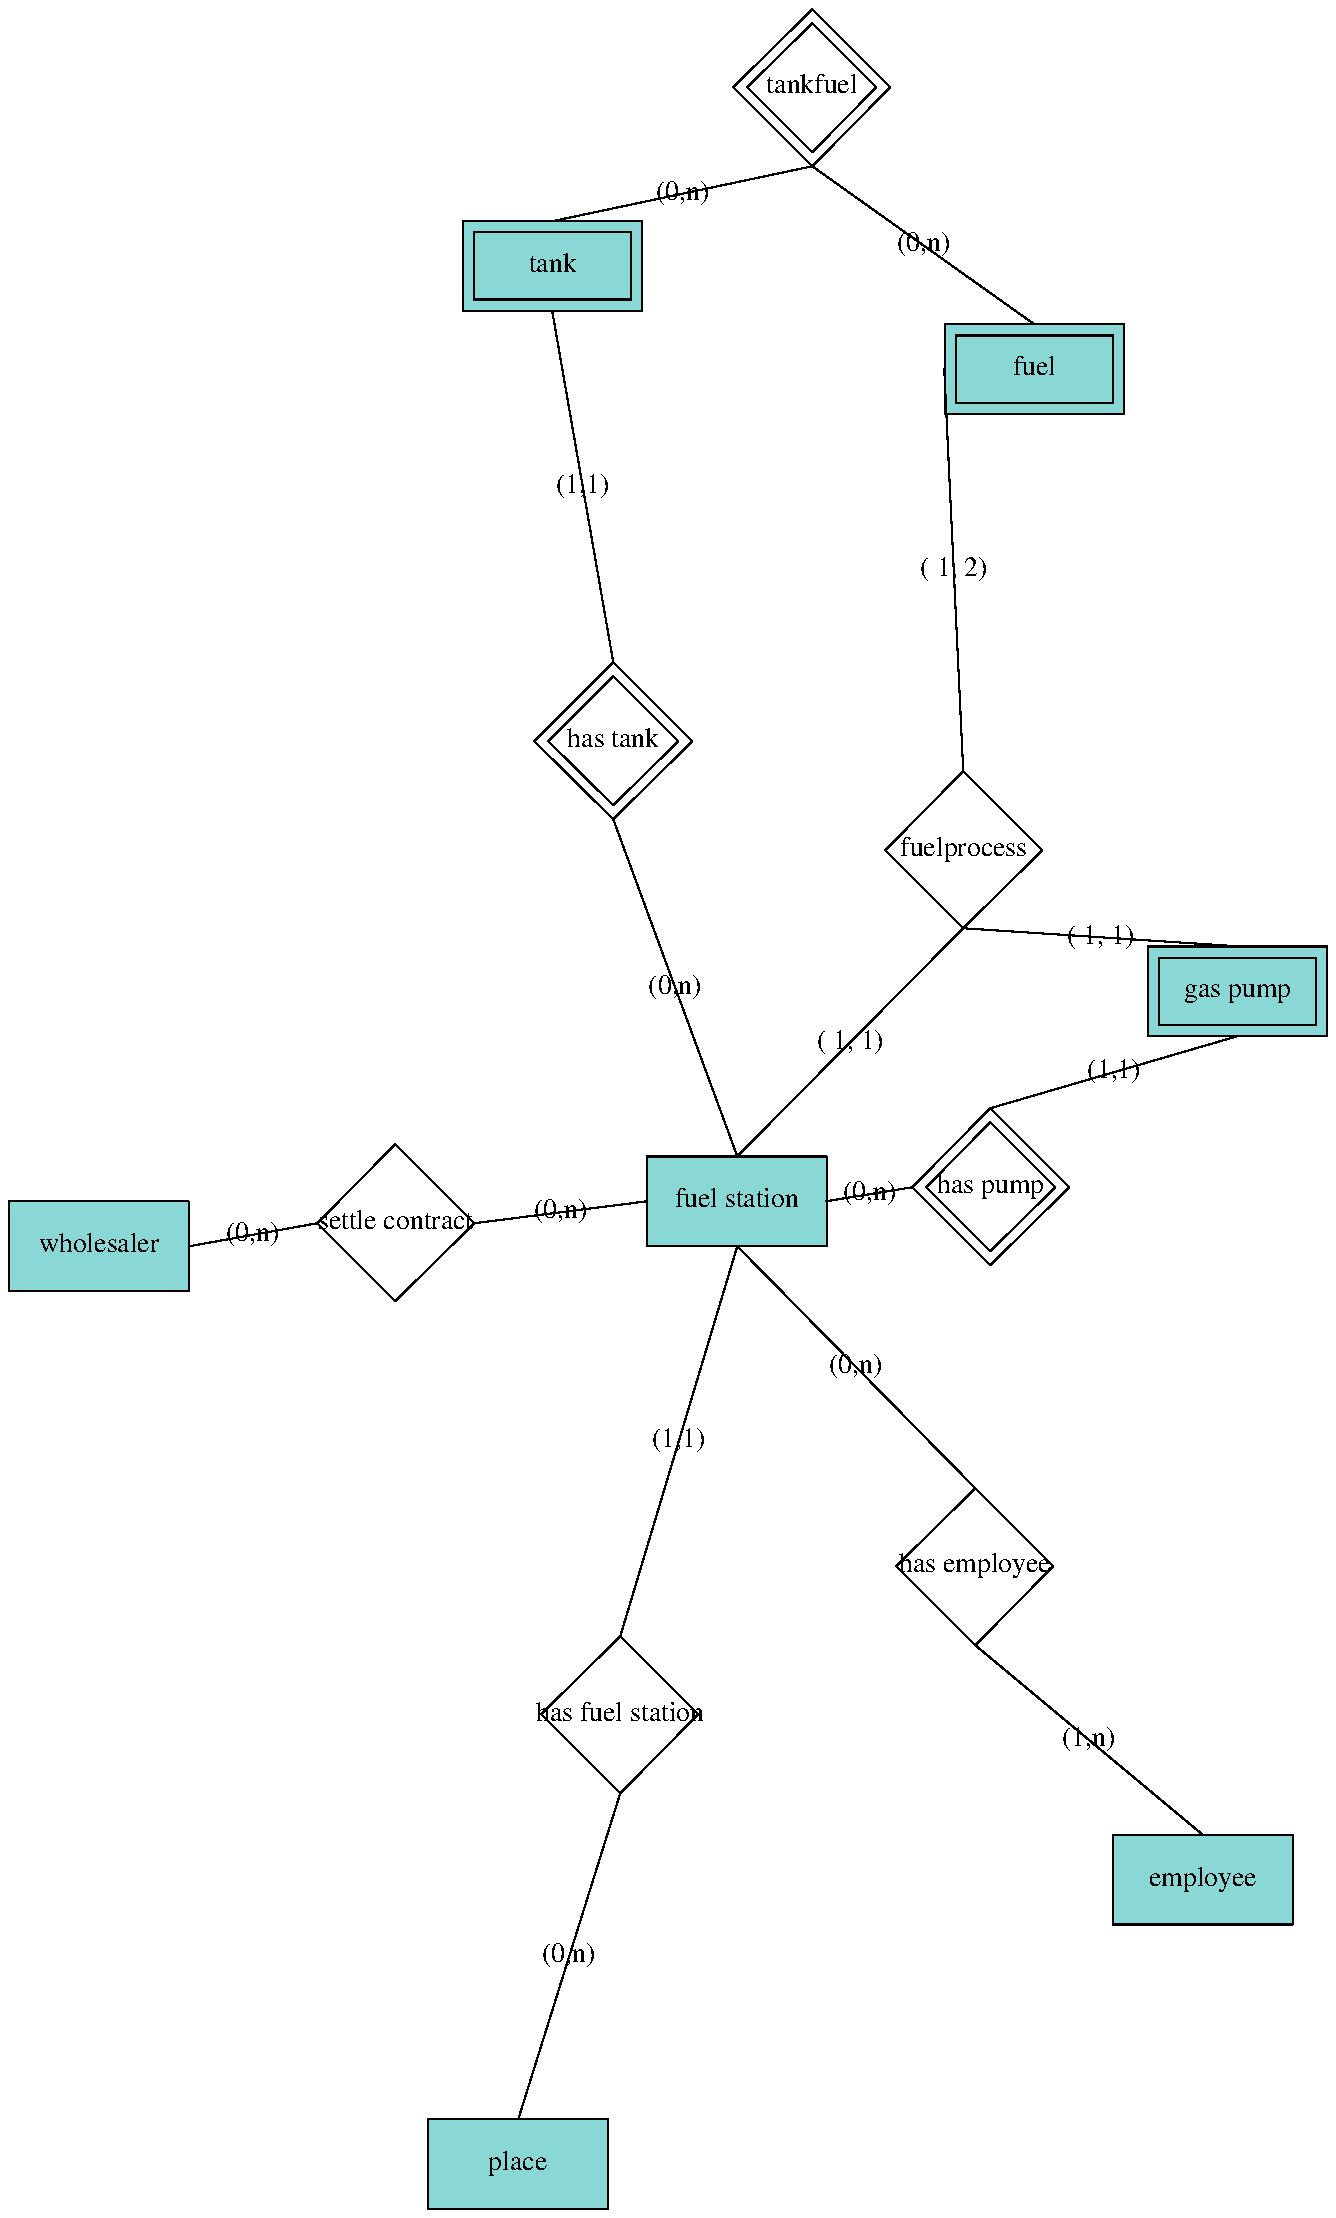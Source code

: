 .PS
.defcolor medblue rgb #89D8D6
boxwid=140; boxht=140;Tankvorgang: box invis "fuelprocess" at (1111, 1552);
line from last box .n to last box .e then to last box .s then to last box .w then to last box .n
boxwid=160;boxht= 80;Tankstelle: box shaded "medblue" at (909, 1239) "fuel station";
boxwid=160;boxht= 80;Zapfsaeule: box shaded "medblue" at (1355, 1426) "gas pump";
boxwid=140;boxht=60; box shaded "medblue" at (1355, 1426) "gas pump";
boxwid=160;boxht= 80;Kraftstoff: box shaded "medblue" at (1174, 1980) "fuel";
boxwid=140;boxht=60; box shaded "medblue" at (1174, 1980) "fuel";
boxwid=140; boxht=140;Vertragvereinbaren: box invis "settle contract" at (605, 1220);
line from last box .n to last box .e then to last box .s then to last box .w then to last box .n
boxwid=160;boxht= 80;Grosshaendler: box shaded "medblue" at (341, 1199) "wholesaler";
boxwid=140; boxht=140;Hatzapf: box invis "has pump" at (1135, 1252);
line from last box .n to last box .e then to last box .s then to last box .w then to last box .n
boxwid=115;boxht=115; box invis at (1135, 1252);
line from last box .n to last box .e then to last box .s then to last box .w then to last box .n
boxwid=140; boxht=140;Hattank: box invis "has tank" at (799, 1649);
line from last box .n to last box .e then to last box .s then to last box .w then to last box .n
boxwid=115;boxht=115; box invis at (799, 1649);
line from last box .n to last box .e then to last box .s then to last box .w then to last box .n
boxwid=160;boxht= 80;Tank: box shaded "medblue" at (745, 2072) "tank";
boxwid=140;boxht=60; box shaded "medblue" at (745, 2072) "tank";
boxwid=140; boxht=140;Tankkraft: box invis "tankfuel" at (976, 2231);
line from last box .n to last box .e then to last box .s then to last box .w then to last box .n
boxwid=115;boxht=115; box invis at (976, 2231);
line from last box .n to last box .e then to last box .s then to last box .w then to last box .n
boxwid=140; boxht=140;Hatmitarbeiter: box invis "has employee" at (1121, 914);
line from last box .n to last box .e then to last box .s then to last box .w then to last box .n
boxwid=160;boxht= 80;Mitarbeiter: box shaded "medblue" at (1324, 635) "employee";
boxwid=140; boxht=140;Hattankstelle: box invis "has fuel station" at (805, 782);
line from last box .n to last box .e then to last box .s then to last box .w then to last box .n
boxwid=160;boxht= 80;Ort: box shaded "medblue" at (714, 382) "place";
line from Hattankstelle .s to Ort .n;
box invis at last line .center "(0,n)";
line from Hattankstelle .n to Tankstelle .s;
box invis at last line .center "(1,1)";
line from Hatmitarbeiter .n to Tankstelle .s;
box invis at last line .center "(0,n)";
line from Hatmitarbeiter .s to Mitarbeiter .n;
box invis at last line .center "(1,n)";
line from Tankkraft .s to Tank .n;
box invis at last line .center "(0,n)";
line from Tankkraft .s to Kraftstoff .n;
box invis at last line .center "(0,n)";
line from Hattank .s to Tankstelle .n;
box invis at last line .center "(0,n)";
line from Hattank .n to Tank .s;
box invis at last line .center "(1,1)";
line from Hatzapf .w to Tankstelle .e;
box invis at last line .center "(0,n)";
line from Hatzapf .n to Zapfsaeule .s;
box invis at last line .center "(1,1)";
line from Vertragvereinbaren .e to Tankstelle .w;
box invis at last line .center "(0,n)";
line from Vertragvereinbaren .w to Grosshaendler .e;
box invis at last line .center "(0,n)";
line from Tankvorgang .s to Tankstelle .n;
box invis at last line .center "( 1, 1)";
line from Tankvorgang .s to Zapfsaeule .n;
box invis at last line .center "( 1, 1)";
line from Tankvorgang.n to Kraftstoff .w;
box invis at last line .center "( 1, 2)";
.PE